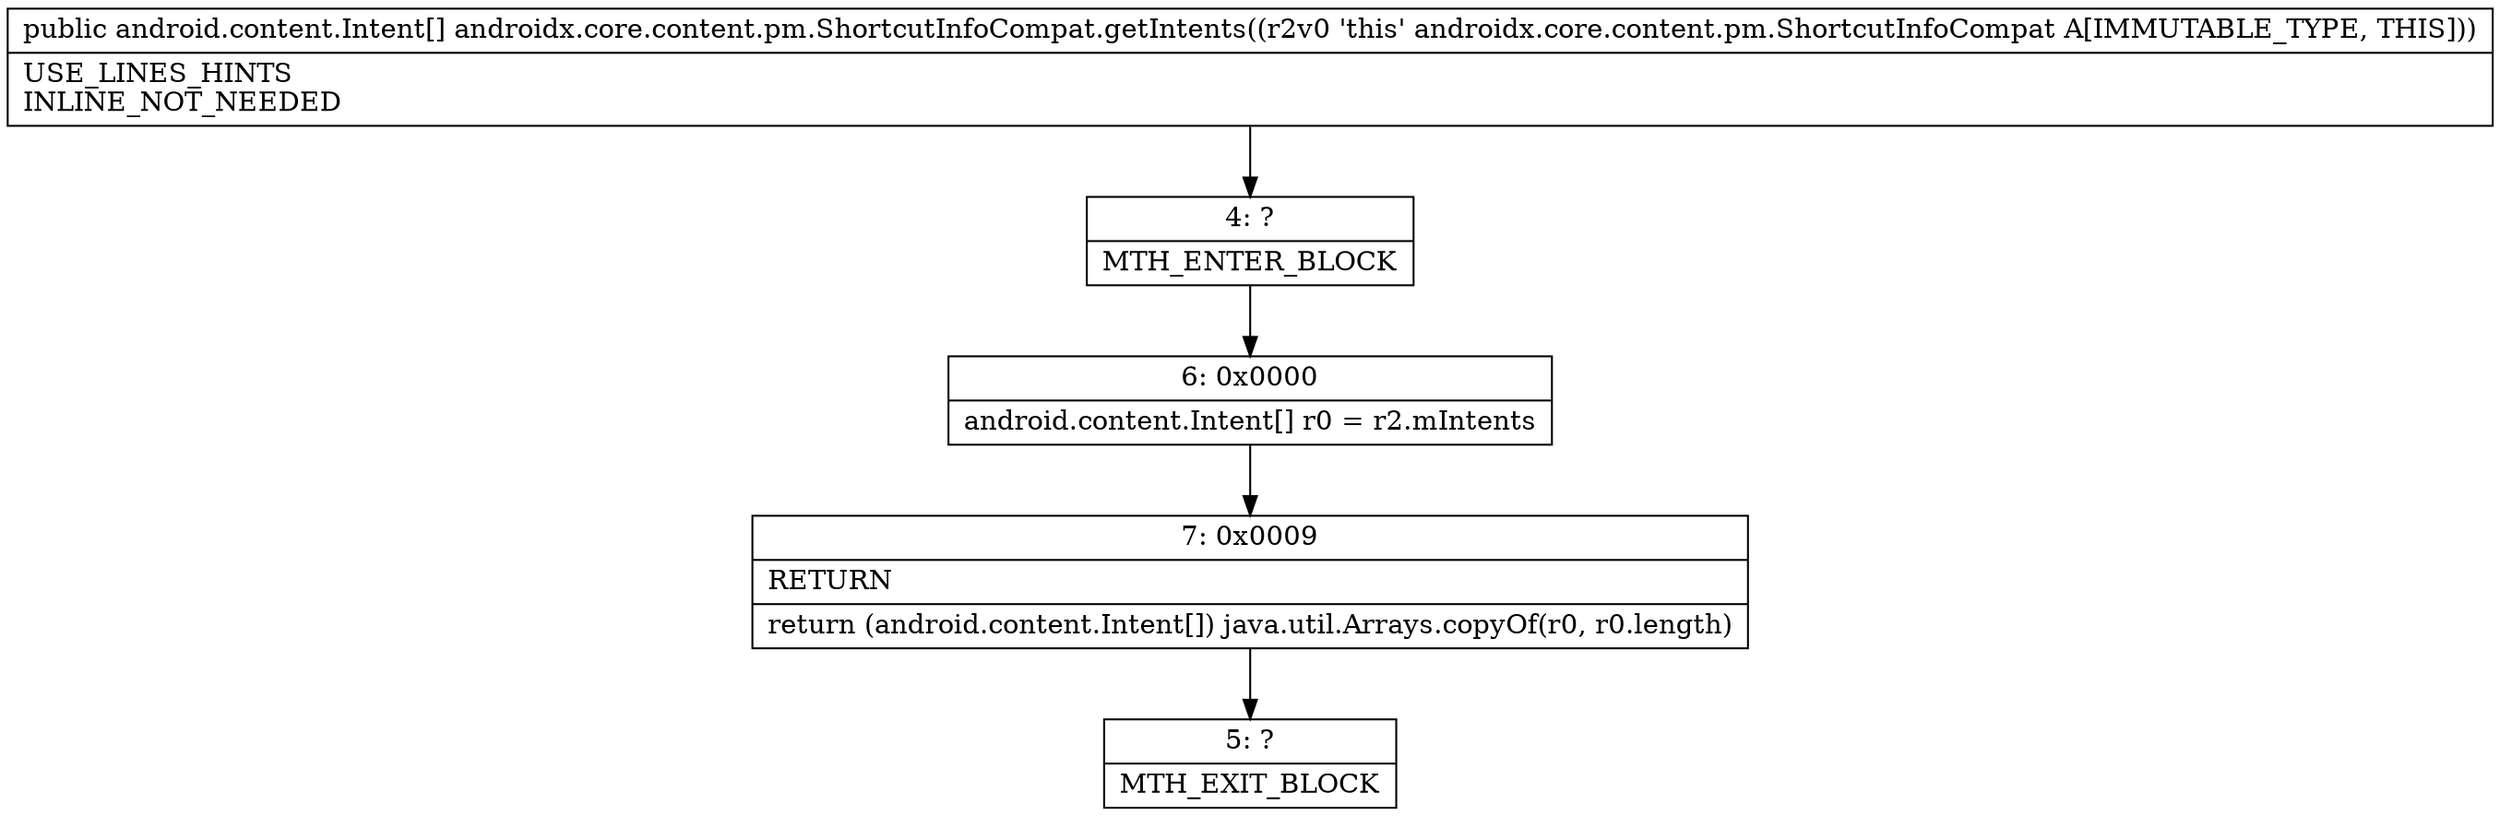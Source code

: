 digraph "CFG forandroidx.core.content.pm.ShortcutInfoCompat.getIntents()[Landroid\/content\/Intent;" {
Node_4 [shape=record,label="{4\:\ ?|MTH_ENTER_BLOCK\l}"];
Node_6 [shape=record,label="{6\:\ 0x0000|android.content.Intent[] r0 = r2.mIntents\l}"];
Node_7 [shape=record,label="{7\:\ 0x0009|RETURN\l|return (android.content.Intent[]) java.util.Arrays.copyOf(r0, r0.length)\l}"];
Node_5 [shape=record,label="{5\:\ ?|MTH_EXIT_BLOCK\l}"];
MethodNode[shape=record,label="{public android.content.Intent[] androidx.core.content.pm.ShortcutInfoCompat.getIntents((r2v0 'this' androidx.core.content.pm.ShortcutInfoCompat A[IMMUTABLE_TYPE, THIS]))  | USE_LINES_HINTS\lINLINE_NOT_NEEDED\l}"];
MethodNode -> Node_4;Node_4 -> Node_6;
Node_6 -> Node_7;
Node_7 -> Node_5;
}

